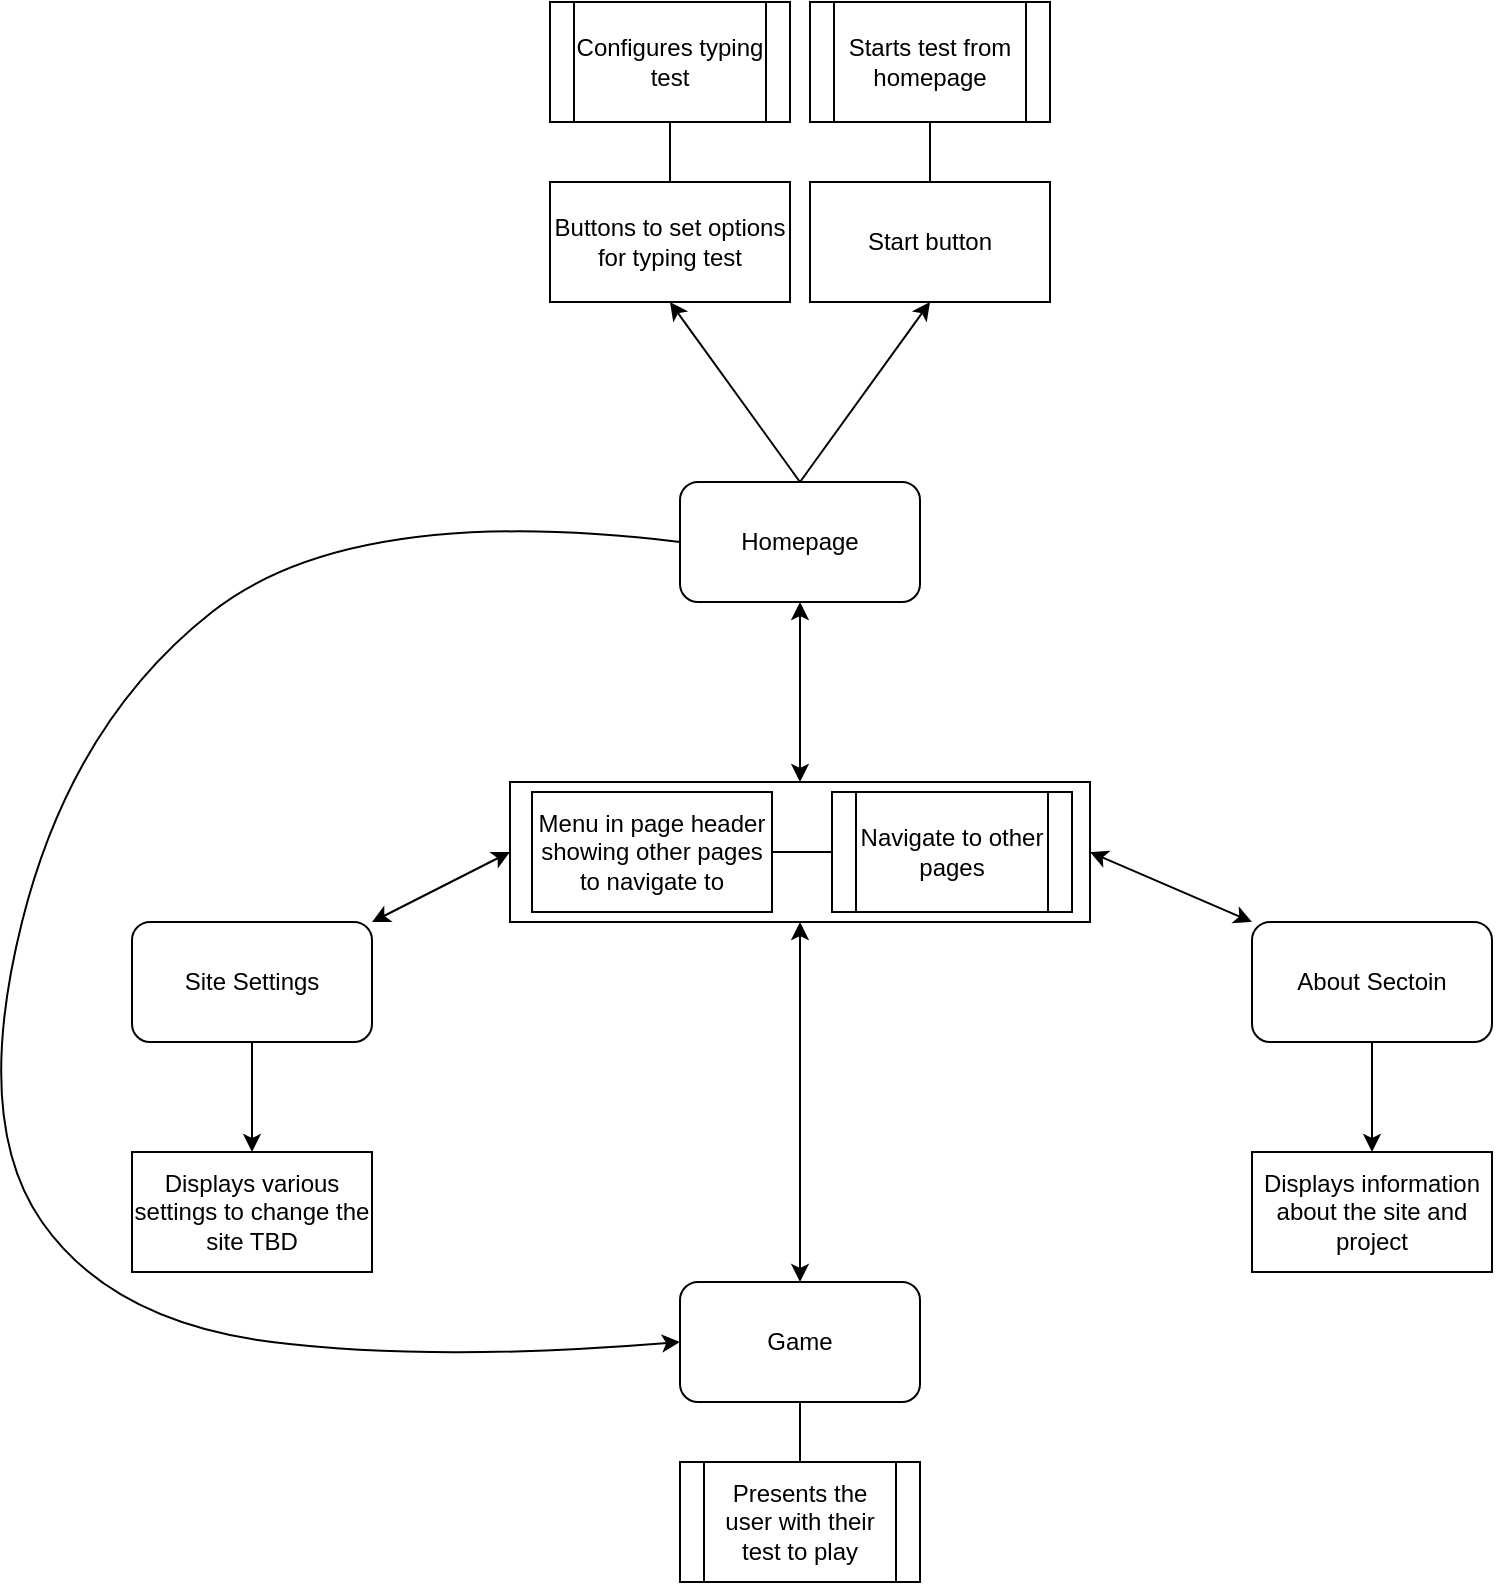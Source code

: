 <mxfile version="20.6.0" type="github">
  <diagram id="H9P_Bu9OAFTprhCgtV0_" name="Page-1">
    <mxGraphModel dx="1874" dy="814" grid="1" gridSize="10" guides="1" tooltips="1" connect="1" arrows="1" fold="1" page="1" pageScale="1" pageWidth="827" pageHeight="1169" math="0" shadow="0">
      <root>
        <mxCell id="0" />
        <mxCell id="1" parent="0" />
        <mxCell id="i7MBgZ9J4eUlpomoZs5X-3" value="Configures typing test" style="shape=process;whiteSpace=wrap;html=1;backgroundOutline=1;" vertex="1" parent="1">
          <mxGeometry x="289" y="10" width="120" height="60" as="geometry" />
        </mxCell>
        <mxCell id="i7MBgZ9J4eUlpomoZs5X-4" value="Starts test from homepage" style="shape=process;whiteSpace=wrap;html=1;backgroundOutline=1;" vertex="1" parent="1">
          <mxGeometry x="419" y="10" width="120" height="60" as="geometry" />
        </mxCell>
        <mxCell id="i7MBgZ9J4eUlpomoZs5X-5" value="Start button" style="rounded=0;whiteSpace=wrap;html=1;" vertex="1" parent="1">
          <mxGeometry x="419" y="100" width="120" height="60" as="geometry" />
        </mxCell>
        <mxCell id="i7MBgZ9J4eUlpomoZs5X-8" value="Buttons to set options for typing test" style="rounded=0;whiteSpace=wrap;html=1;" vertex="1" parent="1">
          <mxGeometry x="289" y="100" width="120" height="60" as="geometry" />
        </mxCell>
        <mxCell id="i7MBgZ9J4eUlpomoZs5X-13" value="" style="endArrow=none;html=1;rounded=0;entryX=0.5;entryY=0;entryDx=0;entryDy=0;exitX=0.5;exitY=1;exitDx=0;exitDy=0;" edge="1" parent="1" source="i7MBgZ9J4eUlpomoZs5X-3" target="i7MBgZ9J4eUlpomoZs5X-8">
          <mxGeometry width="50" height="50" relative="1" as="geometry">
            <mxPoint x="229" y="410" as="sourcePoint" />
            <mxPoint x="279" y="360" as="targetPoint" />
          </mxGeometry>
        </mxCell>
        <mxCell id="i7MBgZ9J4eUlpomoZs5X-14" value="" style="endArrow=none;html=1;rounded=0;entryX=0.5;entryY=0;entryDx=0;entryDy=0;exitX=0.5;exitY=1;exitDx=0;exitDy=0;" edge="1" parent="1" source="i7MBgZ9J4eUlpomoZs5X-4" target="i7MBgZ9J4eUlpomoZs5X-5">
          <mxGeometry width="50" height="50" relative="1" as="geometry">
            <mxPoint x="229" y="410" as="sourcePoint" />
            <mxPoint x="279" y="360" as="targetPoint" />
          </mxGeometry>
        </mxCell>
        <mxCell id="i7MBgZ9J4eUlpomoZs5X-18" value="" style="rounded=0;whiteSpace=wrap;html=1;" vertex="1" parent="1">
          <mxGeometry x="269" y="400" width="290" height="70" as="geometry" />
        </mxCell>
        <mxCell id="i7MBgZ9J4eUlpomoZs5X-15" value="Menu in page header showing other pages to navigate to" style="rounded=0;whiteSpace=wrap;html=1;" vertex="1" parent="1">
          <mxGeometry x="280" y="405" width="120" height="60" as="geometry" />
        </mxCell>
        <mxCell id="i7MBgZ9J4eUlpomoZs5X-16" value="Navigate to other pages" style="shape=process;whiteSpace=wrap;html=1;backgroundOutline=1;" vertex="1" parent="1">
          <mxGeometry x="430" y="405" width="120" height="60" as="geometry" />
        </mxCell>
        <mxCell id="i7MBgZ9J4eUlpomoZs5X-17" value="" style="endArrow=none;html=1;rounded=0;exitX=0;exitY=0.5;exitDx=0;exitDy=0;entryX=1;entryY=0.5;entryDx=0;entryDy=0;" edge="1" parent="1" source="i7MBgZ9J4eUlpomoZs5X-16" target="i7MBgZ9J4eUlpomoZs5X-15">
          <mxGeometry width="50" height="50" relative="1" as="geometry">
            <mxPoint x="469" y="575" as="sourcePoint" />
            <mxPoint x="519" y="525" as="targetPoint" />
          </mxGeometry>
        </mxCell>
        <mxCell id="i7MBgZ9J4eUlpomoZs5X-20" value="" style="endArrow=classic;html=1;rounded=0;exitX=0.5;exitY=0;exitDx=0;exitDy=0;entryX=0.5;entryY=1;entryDx=0;entryDy=0;" edge="1" parent="1" source="i7MBgZ9J4eUlpomoZs5X-28" target="i7MBgZ9J4eUlpomoZs5X-8">
          <mxGeometry width="50" height="50" relative="1" as="geometry">
            <mxPoint x="414" y="250" as="sourcePoint" />
            <mxPoint x="410" y="280" as="targetPoint" />
          </mxGeometry>
        </mxCell>
        <mxCell id="i7MBgZ9J4eUlpomoZs5X-23" value="" style="endArrow=classic;html=1;rounded=0;exitX=0.5;exitY=0;exitDx=0;exitDy=0;entryX=0.5;entryY=1;entryDx=0;entryDy=0;" edge="1" parent="1" source="i7MBgZ9J4eUlpomoZs5X-28" target="i7MBgZ9J4eUlpomoZs5X-5">
          <mxGeometry width="50" height="50" relative="1" as="geometry">
            <mxPoint x="414" y="250" as="sourcePoint" />
            <mxPoint x="410" y="280" as="targetPoint" />
          </mxGeometry>
        </mxCell>
        <mxCell id="i7MBgZ9J4eUlpomoZs5X-24" value="" style="endArrow=classic;startArrow=classic;html=1;rounded=0;entryX=0.5;entryY=1;entryDx=0;entryDy=0;exitX=0.5;exitY=0;exitDx=0;exitDy=0;" edge="1" parent="1" source="i7MBgZ9J4eUlpomoZs5X-18" target="i7MBgZ9J4eUlpomoZs5X-28">
          <mxGeometry width="50" height="50" relative="1" as="geometry">
            <mxPoint x="360" y="330" as="sourcePoint" />
            <mxPoint x="414" y="310" as="targetPoint" />
          </mxGeometry>
        </mxCell>
        <mxCell id="i7MBgZ9J4eUlpomoZs5X-28" value="Homepage" style="rounded=1;whiteSpace=wrap;html=1;" vertex="1" parent="1">
          <mxGeometry x="354" y="250" width="120" height="60" as="geometry" />
        </mxCell>
        <mxCell id="i7MBgZ9J4eUlpomoZs5X-42" style="edgeStyle=orthogonalEdgeStyle;rounded=0;orthogonalLoop=1;jettySize=auto;html=1;exitX=0.5;exitY=1;exitDx=0;exitDy=0;entryX=0.5;entryY=0;entryDx=0;entryDy=0;" edge="1" parent="1" source="i7MBgZ9J4eUlpomoZs5X-31" target="i7MBgZ9J4eUlpomoZs5X-40">
          <mxGeometry relative="1" as="geometry" />
        </mxCell>
        <mxCell id="i7MBgZ9J4eUlpomoZs5X-31" value="Site Settings" style="rounded=1;whiteSpace=wrap;html=1;" vertex="1" parent="1">
          <mxGeometry x="80" y="470" width="120" height="60" as="geometry" />
        </mxCell>
        <mxCell id="i7MBgZ9J4eUlpomoZs5X-32" value="About Sectoin" style="rounded=1;whiteSpace=wrap;html=1;" vertex="1" parent="1">
          <mxGeometry x="640" y="470" width="120" height="60" as="geometry" />
        </mxCell>
        <mxCell id="i7MBgZ9J4eUlpomoZs5X-33" value="Game" style="rounded=1;whiteSpace=wrap;html=1;" vertex="1" parent="1">
          <mxGeometry x="354" y="650" width="120" height="60" as="geometry" />
        </mxCell>
        <mxCell id="i7MBgZ9J4eUlpomoZs5X-34" value="Displays information about the site and project" style="rounded=0;whiteSpace=wrap;html=1;" vertex="1" parent="1">
          <mxGeometry x="640" y="585" width="120" height="60" as="geometry" />
        </mxCell>
        <mxCell id="i7MBgZ9J4eUlpomoZs5X-35" value="" style="endArrow=classic;html=1;rounded=0;exitX=0.5;exitY=1;exitDx=0;exitDy=0;entryX=0.5;entryY=0;entryDx=0;entryDy=0;" edge="1" parent="1" source="i7MBgZ9J4eUlpomoZs5X-32" target="i7MBgZ9J4eUlpomoZs5X-34">
          <mxGeometry width="50" height="50" relative="1" as="geometry">
            <mxPoint x="360" y="420" as="sourcePoint" />
            <mxPoint x="410" y="370" as="targetPoint" />
          </mxGeometry>
        </mxCell>
        <mxCell id="i7MBgZ9J4eUlpomoZs5X-36" value="" style="endArrow=classic;startArrow=classic;html=1;rounded=0;entryX=1;entryY=0.5;entryDx=0;entryDy=0;exitX=0;exitY=0;exitDx=0;exitDy=0;" edge="1" parent="1" source="i7MBgZ9J4eUlpomoZs5X-32" target="i7MBgZ9J4eUlpomoZs5X-18">
          <mxGeometry width="50" height="50" relative="1" as="geometry">
            <mxPoint x="360" y="420" as="sourcePoint" />
            <mxPoint x="410" y="370" as="targetPoint" />
          </mxGeometry>
        </mxCell>
        <mxCell id="i7MBgZ9J4eUlpomoZs5X-38" value="" style="endArrow=classic;startArrow=classic;html=1;rounded=0;exitX=0;exitY=0.5;exitDx=0;exitDy=0;entryX=1;entryY=0;entryDx=0;entryDy=0;" edge="1" parent="1" source="i7MBgZ9J4eUlpomoZs5X-18" target="i7MBgZ9J4eUlpomoZs5X-31">
          <mxGeometry width="50" height="50" relative="1" as="geometry">
            <mxPoint x="360" y="420" as="sourcePoint" />
            <mxPoint x="410" y="370" as="targetPoint" />
          </mxGeometry>
        </mxCell>
        <mxCell id="i7MBgZ9J4eUlpomoZs5X-39" value="" style="endArrow=classic;startArrow=classic;html=1;rounded=0;entryX=0.5;entryY=1;entryDx=0;entryDy=0;exitX=0.5;exitY=0;exitDx=0;exitDy=0;" edge="1" parent="1" source="i7MBgZ9J4eUlpomoZs5X-33" target="i7MBgZ9J4eUlpomoZs5X-18">
          <mxGeometry width="50" height="50" relative="1" as="geometry">
            <mxPoint x="360" y="420" as="sourcePoint" />
            <mxPoint x="410" y="370" as="targetPoint" />
          </mxGeometry>
        </mxCell>
        <mxCell id="i7MBgZ9J4eUlpomoZs5X-40" value="Displays various settings to change the site TBD" style="rounded=0;whiteSpace=wrap;html=1;" vertex="1" parent="1">
          <mxGeometry x="80" y="585" width="120" height="60" as="geometry" />
        </mxCell>
        <mxCell id="i7MBgZ9J4eUlpomoZs5X-50" value="" style="curved=1;endArrow=classic;html=1;rounded=0;entryX=0;entryY=0.5;entryDx=0;entryDy=0;exitX=0;exitY=0.5;exitDx=0;exitDy=0;" edge="1" parent="1" source="i7MBgZ9J4eUlpomoZs5X-28" target="i7MBgZ9J4eUlpomoZs5X-33">
          <mxGeometry width="50" height="50" relative="1" as="geometry">
            <mxPoint x="240" y="330" as="sourcePoint" />
            <mxPoint x="280" y="710" as="targetPoint" />
            <Array as="points">
              <mxPoint x="190" y="260" />
              <mxPoint x="50" y="370" />
              <mxPoint y="570" />
              <mxPoint x="70" y="670" />
              <mxPoint x="230" y="690" />
            </Array>
          </mxGeometry>
        </mxCell>
        <mxCell id="i7MBgZ9J4eUlpomoZs5X-51" value="Presents the user with their test to play" style="shape=process;whiteSpace=wrap;html=1;backgroundOutline=1;" vertex="1" parent="1">
          <mxGeometry x="354" y="740" width="120" height="60" as="geometry" />
        </mxCell>
        <mxCell id="i7MBgZ9J4eUlpomoZs5X-52" value="" style="endArrow=none;html=1;rounded=0;exitX=0.5;exitY=1;exitDx=0;exitDy=0;entryX=0.5;entryY=0;entryDx=0;entryDy=0;" edge="1" parent="1" source="i7MBgZ9J4eUlpomoZs5X-33" target="i7MBgZ9J4eUlpomoZs5X-51">
          <mxGeometry width="50" height="50" relative="1" as="geometry">
            <mxPoint x="480" y="630" as="sourcePoint" />
            <mxPoint x="530" y="580" as="targetPoint" />
          </mxGeometry>
        </mxCell>
      </root>
    </mxGraphModel>
  </diagram>
</mxfile>
